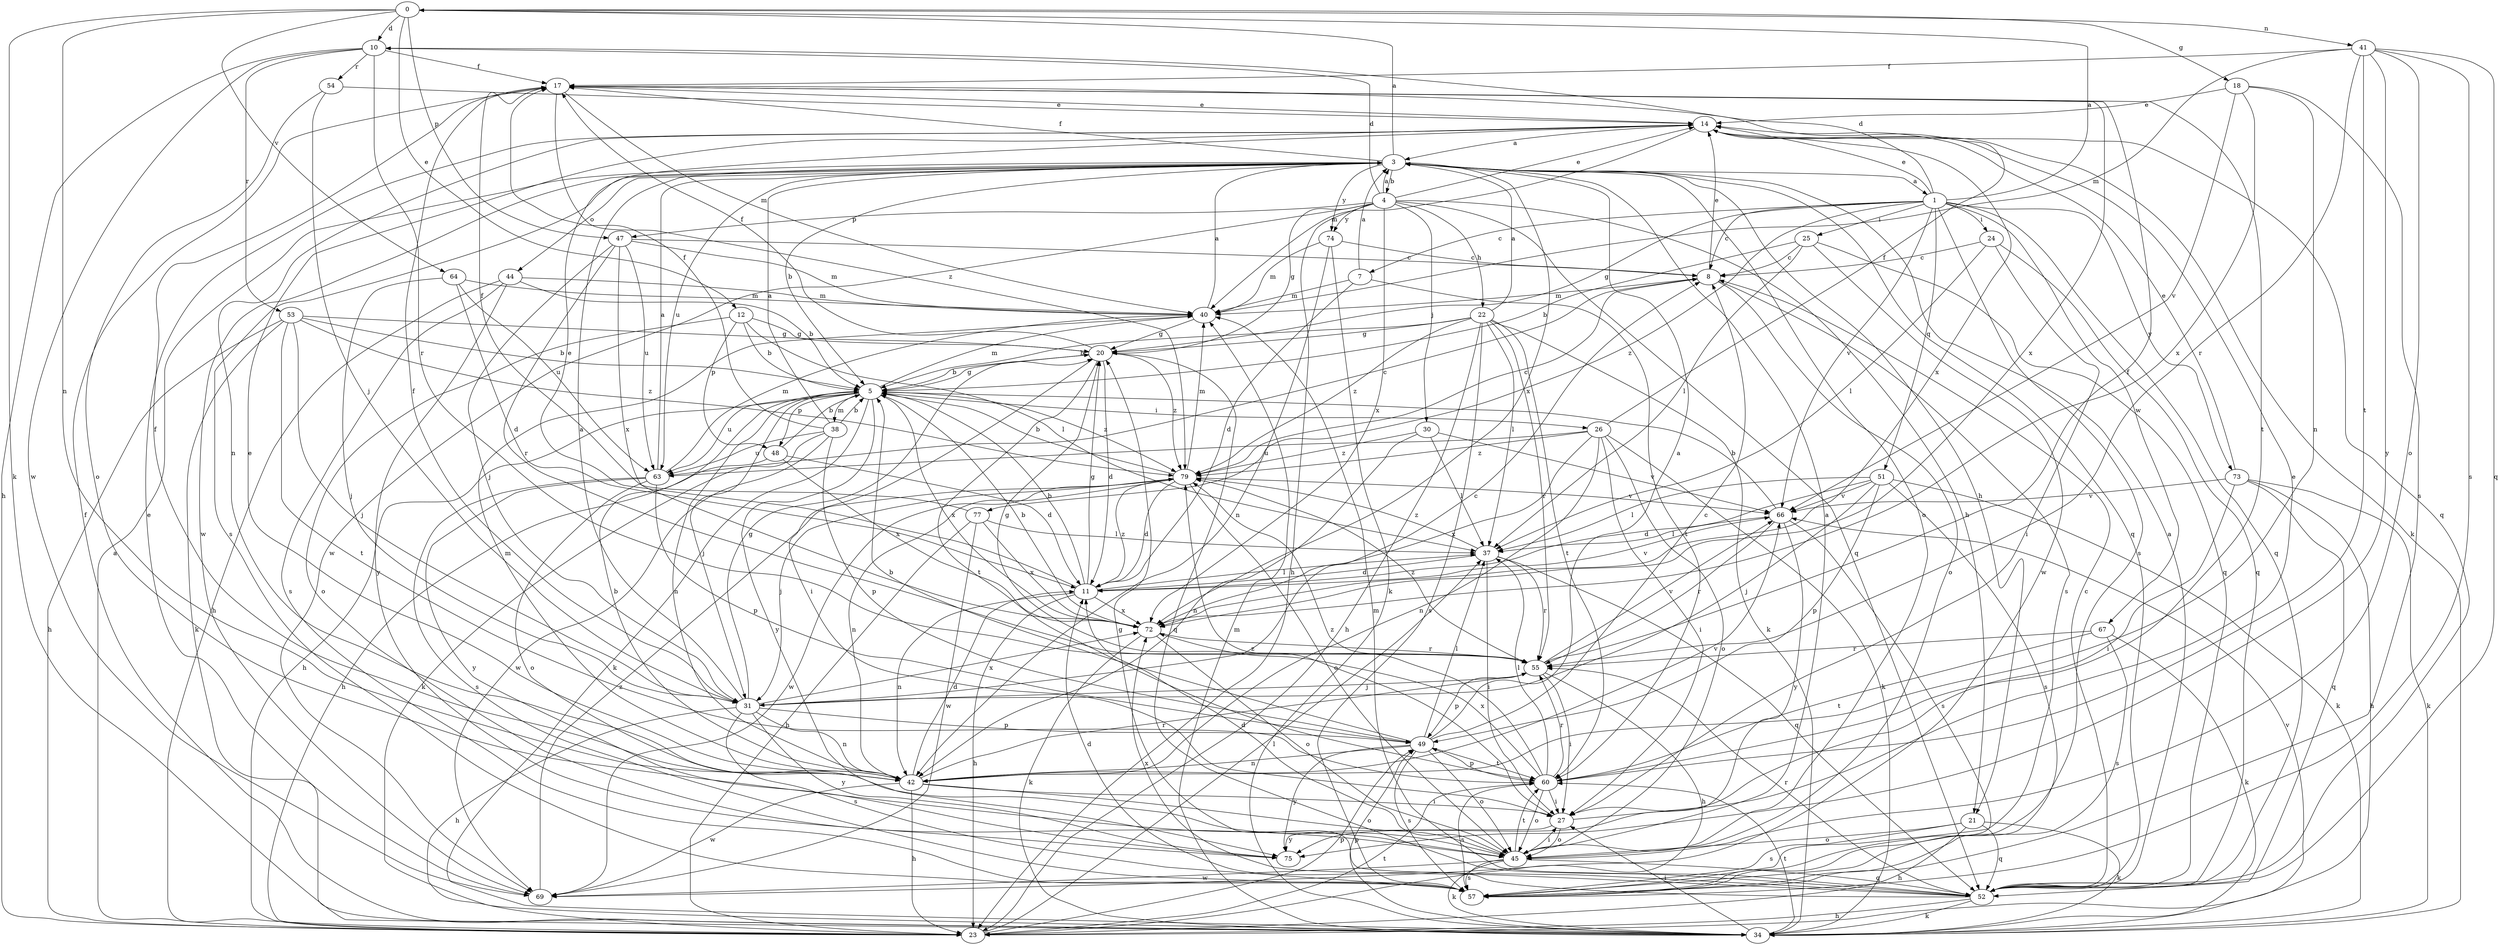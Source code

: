 strict digraph  {
0;
1;
3;
4;
5;
7;
8;
10;
11;
12;
14;
17;
18;
20;
21;
22;
23;
24;
25;
26;
27;
30;
31;
34;
37;
38;
40;
41;
42;
44;
45;
47;
48;
49;
51;
52;
53;
54;
55;
57;
60;
63;
64;
66;
67;
69;
72;
73;
74;
75;
77;
79;
0 -> 10  [label=d];
0 -> 12  [label=e];
0 -> 18  [label=g];
0 -> 34  [label=k];
0 -> 41  [label=n];
0 -> 42  [label=n];
0 -> 47  [label=p];
0 -> 64  [label=v];
1 -> 0  [label=a];
1 -> 7  [label=c];
1 -> 8  [label=c];
1 -> 10  [label=d];
1 -> 14  [label=e];
1 -> 20  [label=g];
1 -> 24  [label=i];
1 -> 25  [label=i];
1 -> 51  [label=q];
1 -> 52  [label=q];
1 -> 57  [label=s];
1 -> 66  [label=v];
1 -> 67  [label=w];
1 -> 73  [label=y];
1 -> 77  [label=z];
3 -> 0  [label=a];
3 -> 1  [label=a];
3 -> 4  [label=b];
3 -> 5  [label=b];
3 -> 17  [label=f];
3 -> 21  [label=h];
3 -> 44  [label=o];
3 -> 45  [label=o];
3 -> 52  [label=q];
3 -> 57  [label=s];
3 -> 63  [label=u];
3 -> 69  [label=w];
3 -> 72  [label=x];
3 -> 74  [label=y];
4 -> 3  [label=a];
4 -> 10  [label=d];
4 -> 14  [label=e];
4 -> 20  [label=g];
4 -> 21  [label=h];
4 -> 22  [label=h];
4 -> 23  [label=h];
4 -> 30  [label=j];
4 -> 47  [label=p];
4 -> 52  [label=q];
4 -> 69  [label=w];
4 -> 72  [label=x];
4 -> 74  [label=y];
5 -> 20  [label=g];
5 -> 23  [label=h];
5 -> 26  [label=i];
5 -> 31  [label=j];
5 -> 34  [label=k];
5 -> 38  [label=m];
5 -> 40  [label=m];
5 -> 42  [label=n];
5 -> 48  [label=p];
5 -> 63  [label=u];
5 -> 72  [label=x];
5 -> 75  [label=y];
5 -> 79  [label=z];
7 -> 3  [label=a];
7 -> 11  [label=d];
7 -> 40  [label=m];
7 -> 60  [label=t];
8 -> 14  [label=e];
8 -> 40  [label=m];
8 -> 45  [label=o];
8 -> 57  [label=s];
10 -> 17  [label=f];
10 -> 23  [label=h];
10 -> 53  [label=r];
10 -> 54  [label=r];
10 -> 55  [label=r];
10 -> 69  [label=w];
11 -> 5  [label=b];
11 -> 14  [label=e];
11 -> 20  [label=g];
11 -> 23  [label=h];
11 -> 37  [label=l];
11 -> 42  [label=n];
11 -> 66  [label=v];
11 -> 72  [label=x];
11 -> 79  [label=z];
12 -> 5  [label=b];
12 -> 20  [label=g];
12 -> 37  [label=l];
12 -> 45  [label=o];
12 -> 48  [label=p];
14 -> 3  [label=a];
14 -> 34  [label=k];
14 -> 40  [label=m];
14 -> 42  [label=n];
14 -> 52  [label=q];
14 -> 72  [label=x];
17 -> 14  [label=e];
17 -> 40  [label=m];
17 -> 60  [label=t];
17 -> 72  [label=x];
17 -> 79  [label=z];
18 -> 14  [label=e];
18 -> 42  [label=n];
18 -> 57  [label=s];
18 -> 66  [label=v];
18 -> 72  [label=x];
20 -> 5  [label=b];
20 -> 11  [label=d];
20 -> 17  [label=f];
20 -> 27  [label=i];
20 -> 52  [label=q];
20 -> 60  [label=t];
20 -> 79  [label=z];
21 -> 23  [label=h];
21 -> 34  [label=k];
21 -> 45  [label=o];
21 -> 52  [label=q];
21 -> 57  [label=s];
22 -> 3  [label=a];
22 -> 5  [label=b];
22 -> 20  [label=g];
22 -> 23  [label=h];
22 -> 34  [label=k];
22 -> 37  [label=l];
22 -> 55  [label=r];
22 -> 57  [label=s];
22 -> 60  [label=t];
22 -> 79  [label=z];
23 -> 3  [label=a];
23 -> 37  [label=l];
23 -> 49  [label=p];
23 -> 60  [label=t];
24 -> 8  [label=c];
24 -> 27  [label=i];
24 -> 37  [label=l];
24 -> 52  [label=q];
25 -> 5  [label=b];
25 -> 8  [label=c];
25 -> 37  [label=l];
25 -> 52  [label=q];
25 -> 69  [label=w];
26 -> 17  [label=f];
26 -> 27  [label=i];
26 -> 34  [label=k];
26 -> 42  [label=n];
26 -> 45  [label=o];
26 -> 63  [label=u];
26 -> 72  [label=x];
26 -> 79  [label=z];
27 -> 14  [label=e];
27 -> 45  [label=o];
27 -> 75  [label=y];
27 -> 79  [label=z];
30 -> 37  [label=l];
30 -> 42  [label=n];
30 -> 66  [label=v];
30 -> 79  [label=z];
31 -> 3  [label=a];
31 -> 8  [label=c];
31 -> 17  [label=f];
31 -> 20  [label=g];
31 -> 23  [label=h];
31 -> 42  [label=n];
31 -> 49  [label=p];
31 -> 57  [label=s];
31 -> 72  [label=x];
31 -> 75  [label=y];
34 -> 17  [label=f];
34 -> 27  [label=i];
34 -> 40  [label=m];
34 -> 49  [label=p];
34 -> 60  [label=t];
34 -> 66  [label=v];
37 -> 11  [label=d];
37 -> 27  [label=i];
37 -> 52  [label=q];
37 -> 55  [label=r];
37 -> 79  [label=z];
38 -> 3  [label=a];
38 -> 5  [label=b];
38 -> 17  [label=f];
38 -> 34  [label=k];
38 -> 49  [label=p];
38 -> 63  [label=u];
38 -> 69  [label=w];
40 -> 3  [label=a];
40 -> 20  [label=g];
41 -> 17  [label=f];
41 -> 40  [label=m];
41 -> 45  [label=o];
41 -> 52  [label=q];
41 -> 55  [label=r];
41 -> 57  [label=s];
41 -> 60  [label=t];
41 -> 75  [label=y];
42 -> 5  [label=b];
42 -> 11  [label=d];
42 -> 14  [label=e];
42 -> 17  [label=f];
42 -> 23  [label=h];
42 -> 27  [label=i];
42 -> 40  [label=m];
42 -> 45  [label=o];
42 -> 55  [label=r];
42 -> 66  [label=v];
42 -> 69  [label=w];
44 -> 5  [label=b];
44 -> 23  [label=h];
44 -> 40  [label=m];
44 -> 57  [label=s];
44 -> 75  [label=y];
45 -> 3  [label=a];
45 -> 11  [label=d];
45 -> 27  [label=i];
45 -> 34  [label=k];
45 -> 52  [label=q];
45 -> 57  [label=s];
45 -> 60  [label=t];
45 -> 69  [label=w];
47 -> 8  [label=c];
47 -> 31  [label=j];
47 -> 40  [label=m];
47 -> 55  [label=r];
47 -> 63  [label=u];
47 -> 72  [label=x];
48 -> 5  [label=b];
48 -> 11  [label=d];
48 -> 23  [label=h];
48 -> 72  [label=x];
49 -> 3  [label=a];
49 -> 5  [label=b];
49 -> 8  [label=c];
49 -> 37  [label=l];
49 -> 42  [label=n];
49 -> 45  [label=o];
49 -> 57  [label=s];
49 -> 60  [label=t];
49 -> 75  [label=y];
51 -> 11  [label=d];
51 -> 31  [label=j];
51 -> 34  [label=k];
51 -> 37  [label=l];
51 -> 49  [label=p];
51 -> 57  [label=s];
51 -> 66  [label=v];
52 -> 3  [label=a];
52 -> 8  [label=c];
52 -> 11  [label=d];
52 -> 20  [label=g];
52 -> 23  [label=h];
52 -> 34  [label=k];
52 -> 40  [label=m];
52 -> 55  [label=r];
52 -> 72  [label=x];
53 -> 5  [label=b];
53 -> 20  [label=g];
53 -> 23  [label=h];
53 -> 31  [label=j];
53 -> 34  [label=k];
53 -> 60  [label=t];
53 -> 79  [label=z];
54 -> 14  [label=e];
54 -> 31  [label=j];
54 -> 45  [label=o];
55 -> 17  [label=f];
55 -> 20  [label=g];
55 -> 23  [label=h];
55 -> 27  [label=i];
55 -> 31  [label=j];
55 -> 49  [label=p];
55 -> 66  [label=v];
55 -> 79  [label=z];
60 -> 27  [label=i];
60 -> 37  [label=l];
60 -> 45  [label=o];
60 -> 49  [label=p];
60 -> 55  [label=r];
60 -> 57  [label=s];
60 -> 72  [label=x];
60 -> 79  [label=z];
63 -> 3  [label=a];
63 -> 8  [label=c];
63 -> 40  [label=m];
63 -> 45  [label=o];
63 -> 49  [label=p];
63 -> 57  [label=s];
63 -> 75  [label=y];
64 -> 11  [label=d];
64 -> 31  [label=j];
64 -> 40  [label=m];
64 -> 63  [label=u];
66 -> 5  [label=b];
66 -> 37  [label=l];
66 -> 55  [label=r];
66 -> 57  [label=s];
66 -> 75  [label=y];
67 -> 34  [label=k];
67 -> 55  [label=r];
67 -> 57  [label=s];
67 -> 60  [label=t];
69 -> 14  [label=e];
69 -> 79  [label=z];
72 -> 5  [label=b];
72 -> 34  [label=k];
72 -> 45  [label=o];
72 -> 55  [label=r];
73 -> 14  [label=e];
73 -> 23  [label=h];
73 -> 27  [label=i];
73 -> 34  [label=k];
73 -> 52  [label=q];
73 -> 66  [label=v];
74 -> 8  [label=c];
74 -> 34  [label=k];
74 -> 40  [label=m];
74 -> 42  [label=n];
77 -> 17  [label=f];
77 -> 23  [label=h];
77 -> 37  [label=l];
77 -> 69  [label=w];
77 -> 72  [label=x];
79 -> 5  [label=b];
79 -> 8  [label=c];
79 -> 11  [label=d];
79 -> 31  [label=j];
79 -> 40  [label=m];
79 -> 42  [label=n];
79 -> 45  [label=o];
79 -> 66  [label=v];
79 -> 69  [label=w];
}
